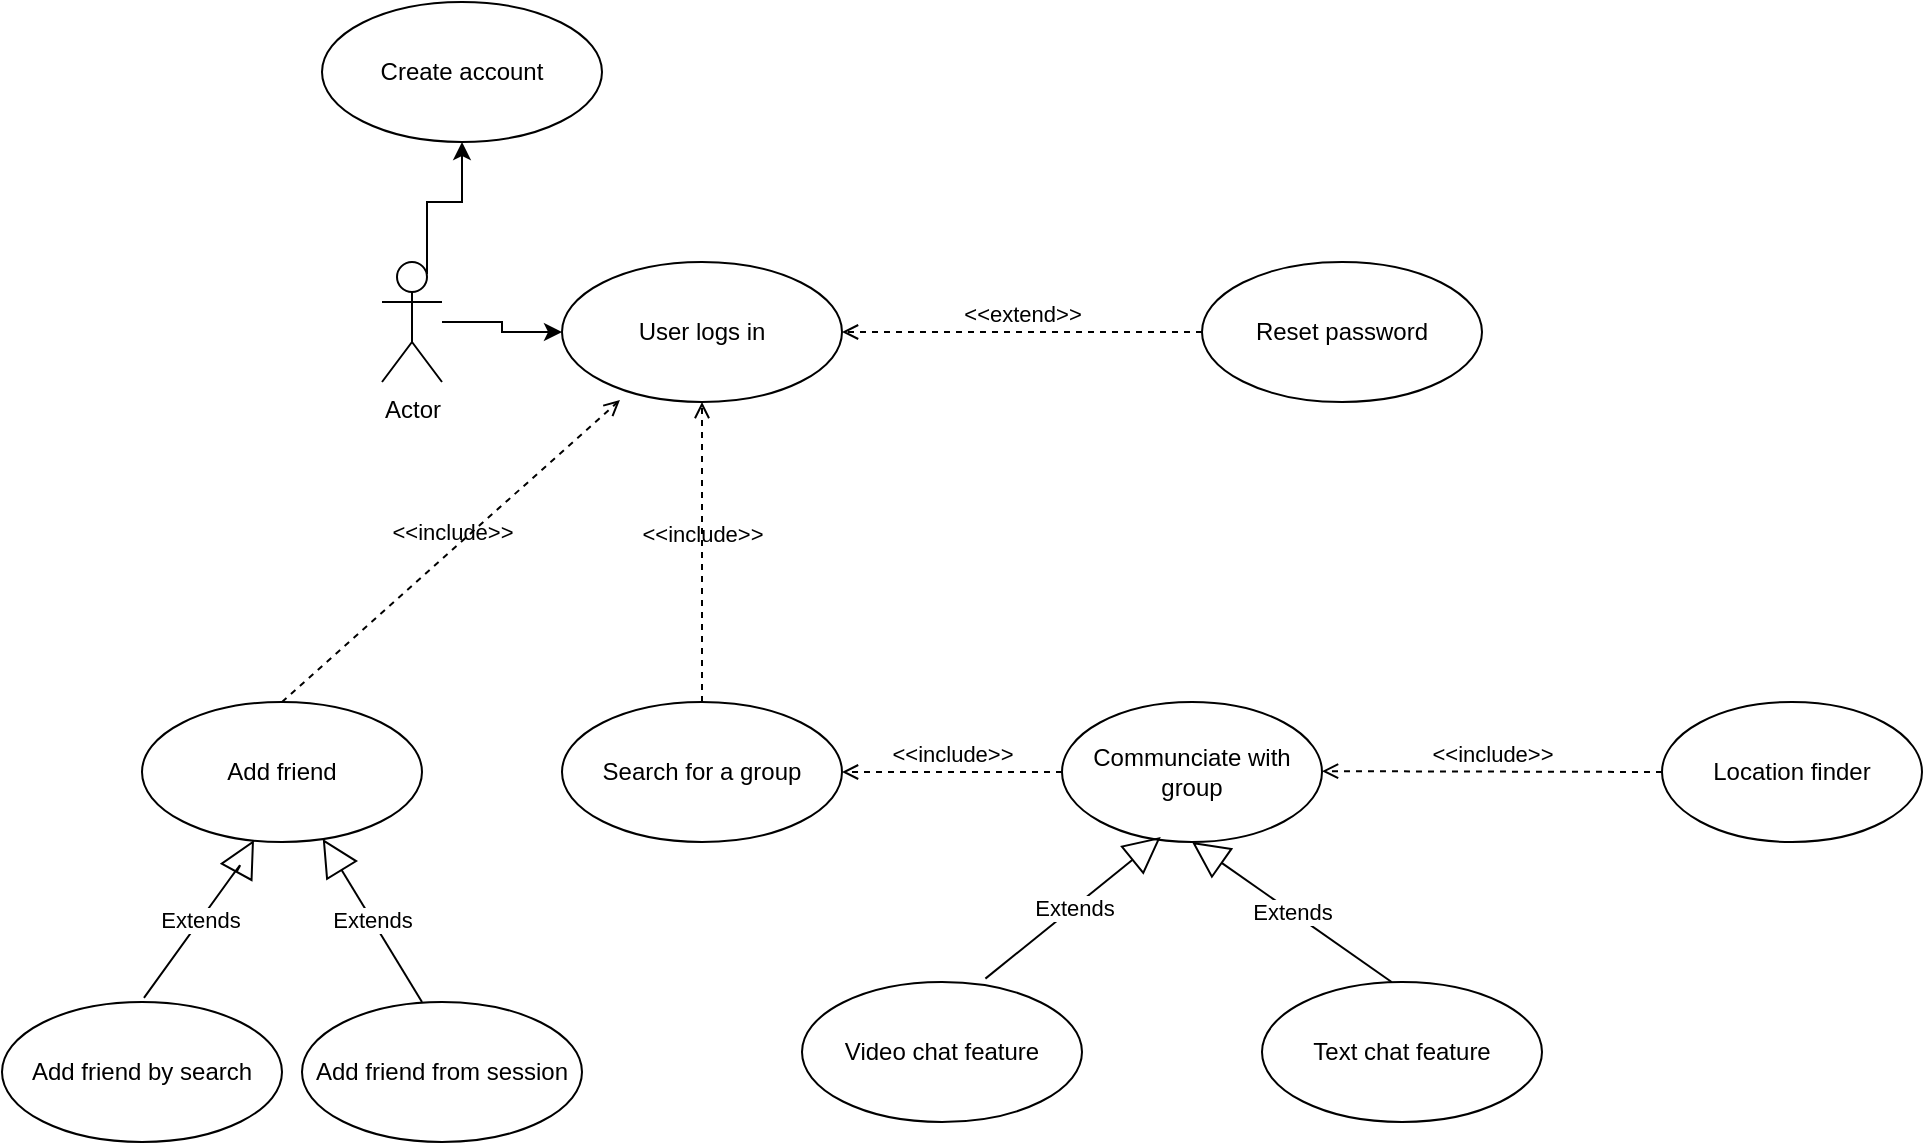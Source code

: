 <mxfile version="14.6.9" type="device" pages="2"><diagram id="uaOBS5MbqIuOaTAf3wFY" name="Use case"><mxGraphModel dx="2035" dy="635" grid="1" gridSize="10" guides="1" tooltips="1" connect="1" arrows="1" fold="1" page="1" pageScale="1" pageWidth="850" pageHeight="1100" math="0" shadow="0"><root><mxCell id="0"/><mxCell id="1" parent="0"/><mxCell id="7E1aEmSK_d1BSZ-TqJb--5" style="edgeStyle=orthogonalEdgeStyle;rounded=0;orthogonalLoop=1;jettySize=auto;html=1;entryX=0;entryY=0.5;entryDx=0;entryDy=0;" parent="1" source="7E1aEmSK_d1BSZ-TqJb--1" target="7E1aEmSK_d1BSZ-TqJb--2" edge="1"><mxGeometry relative="1" as="geometry"/></mxCell><mxCell id="zMrVAINo7WXX_mZyXcqg-2" style="edgeStyle=orthogonalEdgeStyle;rounded=0;orthogonalLoop=1;jettySize=auto;html=1;exitX=0.75;exitY=0.1;exitDx=0;exitDy=0;exitPerimeter=0;" parent="1" source="7E1aEmSK_d1BSZ-TqJb--1" target="zMrVAINo7WXX_mZyXcqg-1" edge="1"><mxGeometry relative="1" as="geometry"/></mxCell><mxCell id="7E1aEmSK_d1BSZ-TqJb--1" value="Actor" style="shape=umlActor;verticalLabelPosition=bottom;verticalAlign=top;html=1;" parent="1" vertex="1"><mxGeometry x="170" y="170" width="30" height="60" as="geometry"/></mxCell><mxCell id="7E1aEmSK_d1BSZ-TqJb--2" value="User logs in" style="ellipse;whiteSpace=wrap;html=1;" parent="1" vertex="1"><mxGeometry x="260" y="170" width="140" height="70" as="geometry"/></mxCell><mxCell id="7E1aEmSK_d1BSZ-TqJb--3" value="&amp;lt;&amp;lt;extend&amp;gt;&amp;gt;" style="html=1;verticalAlign=bottom;labelBackgroundColor=none;endArrow=open;endFill=0;dashed=1;entryX=1;entryY=0.5;entryDx=0;entryDy=0;exitX=0;exitY=0.5;exitDx=0;exitDy=0;" parent="1" source="7E1aEmSK_d1BSZ-TqJb--4" target="7E1aEmSK_d1BSZ-TqJb--2" edge="1"><mxGeometry width="160" relative="1" as="geometry"><mxPoint x="520" y="205" as="sourcePoint"/><mxPoint x="570" y="199.5" as="targetPoint"/></mxGeometry></mxCell><mxCell id="7E1aEmSK_d1BSZ-TqJb--4" value="Reset password" style="ellipse;whiteSpace=wrap;html=1;" parent="1" vertex="1"><mxGeometry x="580" y="170" width="140" height="70" as="geometry"/></mxCell><mxCell id="7E1aEmSK_d1BSZ-TqJb--7" value="Search for a group" style="ellipse;whiteSpace=wrap;html=1;" parent="1" vertex="1"><mxGeometry x="260" y="390" width="140" height="70" as="geometry"/></mxCell><mxCell id="7E1aEmSK_d1BSZ-TqJb--9" value="&amp;lt;&amp;lt;include&amp;gt;&amp;gt;" style="html=1;verticalAlign=bottom;labelBackgroundColor=none;endArrow=open;endFill=0;dashed=1;entryX=0.5;entryY=1;entryDx=0;entryDy=0;exitX=0.5;exitY=0;exitDx=0;exitDy=0;" parent="1" source="7E1aEmSK_d1BSZ-TqJb--7" target="7E1aEmSK_d1BSZ-TqJb--2" edge="1"><mxGeometry width="160" relative="1" as="geometry"><mxPoint x="240" y="330" as="sourcePoint"/><mxPoint x="400" y="330" as="targetPoint"/></mxGeometry></mxCell><mxCell id="zMrVAINo7WXX_mZyXcqg-1" value="Create account" style="ellipse;whiteSpace=wrap;html=1;" parent="1" vertex="1"><mxGeometry x="140" y="40" width="140" height="70" as="geometry"/></mxCell><mxCell id="zMrVAINo7WXX_mZyXcqg-3" value="Add friend" style="ellipse;whiteSpace=wrap;html=1;" parent="1" vertex="1"><mxGeometry x="50" y="390" width="140" height="70" as="geometry"/></mxCell><mxCell id="zMrVAINo7WXX_mZyXcqg-5" value="&amp;lt;&amp;lt;include&amp;gt;&amp;gt;" style="html=1;verticalAlign=bottom;labelBackgroundColor=none;endArrow=open;endFill=0;dashed=1;entryX=0.207;entryY=0.986;entryDx=0;entryDy=0;exitX=0.5;exitY=0;exitDx=0;exitDy=0;entryPerimeter=0;" parent="1" target="7E1aEmSK_d1BSZ-TqJb--2" edge="1"><mxGeometry width="160" relative="1" as="geometry"><mxPoint x="120" y="390" as="sourcePoint"/><mxPoint x="120" y="240" as="targetPoint"/></mxGeometry></mxCell><mxCell id="zMrVAINo7WXX_mZyXcqg-6" value="Add friend from session" style="ellipse;whiteSpace=wrap;html=1;" parent="1" vertex="1"><mxGeometry x="130" y="540" width="140" height="70" as="geometry"/></mxCell><mxCell id="zMrVAINo7WXX_mZyXcqg-10" value="Add friend by search" style="ellipse;whiteSpace=wrap;html=1;" parent="1" vertex="1"><mxGeometry x="-20" y="540" width="140" height="70" as="geometry"/></mxCell><mxCell id="zMrVAINo7WXX_mZyXcqg-12" value="Extends" style="endArrow=block;endSize=16;endFill=0;html=1;exitX=0.507;exitY=-0.029;exitDx=0;exitDy=0;exitPerimeter=0;entryX=0.4;entryY=0.986;entryDx=0;entryDy=0;entryPerimeter=0;" parent="1" source="zMrVAINo7WXX_mZyXcqg-10" target="zMrVAINo7WXX_mZyXcqg-3" edge="1"><mxGeometry width="160" relative="1" as="geometry"><mxPoint x="120" y="500" as="sourcePoint"/><mxPoint x="120" y="470" as="targetPoint"/><Array as="points"><mxPoint x="100" y="470"/></Array></mxGeometry></mxCell><mxCell id="zMrVAINo7WXX_mZyXcqg-13" value="Extends" style="endArrow=block;endSize=16;endFill=0;html=1;" parent="1" target="zMrVAINo7WXX_mZyXcqg-3" edge="1"><mxGeometry width="160" relative="1" as="geometry"><mxPoint x="190" y="540" as="sourcePoint"/><mxPoint x="239.02" y="472.03" as="targetPoint"/></mxGeometry></mxCell><mxCell id="cUDn4vCM3eGwrwIAl95x-1" value="Communciate with group" style="ellipse;whiteSpace=wrap;html=1;" vertex="1" parent="1"><mxGeometry x="510" y="390" width="130" height="70" as="geometry"/></mxCell><mxCell id="cUDn4vCM3eGwrwIAl95x-3" value="&amp;lt;&amp;lt;include&amp;gt;&amp;gt;" style="html=1;verticalAlign=bottom;labelBackgroundColor=none;endArrow=open;endFill=0;dashed=1;entryX=1;entryY=0.5;entryDx=0;entryDy=0;exitX=0;exitY=0.5;exitDx=0;exitDy=0;" edge="1" parent="1" source="cUDn4vCM3eGwrwIAl95x-1" target="7E1aEmSK_d1BSZ-TqJb--7"><mxGeometry width="160" relative="1" as="geometry"><mxPoint x="470" y="600" as="sourcePoint"/><mxPoint x="470" y="450" as="targetPoint"/></mxGeometry></mxCell><mxCell id="cUDn4vCM3eGwrwIAl95x-4" value="Text chat feature" style="ellipse;whiteSpace=wrap;html=1;" vertex="1" parent="1"><mxGeometry x="610" y="530" width="140" height="70" as="geometry"/></mxCell><mxCell id="cUDn4vCM3eGwrwIAl95x-6" value="Extends" style="endArrow=block;endSize=16;endFill=0;html=1;entryX=0.5;entryY=1;entryDx=0;entryDy=0;" edge="1" parent="1" target="cUDn4vCM3eGwrwIAl95x-1"><mxGeometry width="160" relative="1" as="geometry"><mxPoint x="674.81" y="530" as="sourcePoint"/><mxPoint x="625.191" y="448.484" as="targetPoint"/></mxGeometry></mxCell><mxCell id="cUDn4vCM3eGwrwIAl95x-7" value="Video chat feature" style="ellipse;whiteSpace=wrap;html=1;" vertex="1" parent="1"><mxGeometry x="380" y="530" width="140" height="70" as="geometry"/></mxCell><mxCell id="cUDn4vCM3eGwrwIAl95x-8" value="Extends" style="endArrow=block;endSize=16;endFill=0;html=1;exitX=0.655;exitY=-0.024;exitDx=0;exitDy=0;exitPerimeter=0;" edge="1" parent="1" source="cUDn4vCM3eGwrwIAl95x-7"><mxGeometry width="160" relative="1" as="geometry"><mxPoint x="500" y="540" as="sourcePoint"/><mxPoint x="559.38" y="457.48" as="targetPoint"/></mxGeometry></mxCell><mxCell id="cUDn4vCM3eGwrwIAl95x-9" value="Location finder" style="ellipse;whiteSpace=wrap;html=1;" vertex="1" parent="1"><mxGeometry x="810" y="390" width="130" height="70" as="geometry"/></mxCell><mxCell id="cUDn4vCM3eGwrwIAl95x-11" value="&amp;lt;&amp;lt;include&amp;gt;&amp;gt;" style="html=1;verticalAlign=bottom;labelBackgroundColor=none;endArrow=open;endFill=0;dashed=1;entryX=1;entryY=0.5;entryDx=0;entryDy=0;exitX=0;exitY=0.5;exitDx=0;exitDy=0;" edge="1" parent="1" source="cUDn4vCM3eGwrwIAl95x-9"><mxGeometry width="160" relative="1" as="geometry"><mxPoint x="820" y="425" as="sourcePoint"/><mxPoint x="640" y="424.58" as="targetPoint"/></mxGeometry></mxCell></root></mxGraphModel></diagram><diagram id="92PCrvQxFgdEIweWHnPL" name="Main Function State diagram"><mxGraphModel dx="1422" dy="762" grid="1" gridSize="10" guides="1" tooltips="1" connect="1" arrows="1" fold="1" page="1" pageScale="1" pageWidth="850" pageHeight="1100" math="0" shadow="0"><root><mxCell id="cQKc1Al6mHkD4E0z5TyZ-0"/><mxCell id="cQKc1Al6mHkD4E0z5TyZ-1" parent="cQKc1Al6mHkD4E0z5TyZ-0"/><mxCell id="-b7HGRua9qEE_vF6O_ii-1" value="&lt;font style=&quot;font-size: 24px&quot;&gt;How the game search would work&lt;/font&gt;" style="text;html=1;strokeColor=none;fillColor=none;align=center;verticalAlign=middle;whiteSpace=wrap;rounded=0;" vertex="1" parent="cQKc1Al6mHkD4E0z5TyZ-1"><mxGeometry x="220" y="30" width="410" height="50" as="geometry"/></mxCell><mxCell id="-b7HGRua9qEE_vF6O_ii-3" style="edgeStyle=orthogonalEdgeStyle;rounded=0;orthogonalLoop=1;jettySize=auto;html=1;entryX=0;entryY=0.5;entryDx=0;entryDy=0;" edge="1" parent="cQKc1Al6mHkD4E0z5TyZ-1" source="-b7HGRua9qEE_vF6O_ii-2"><mxGeometry relative="1" as="geometry"><mxPoint x="180" y="130" as="targetPoint"/></mxGeometry></mxCell><mxCell id="-b7HGRua9qEE_vF6O_ii-2" value="" style="ellipse;fillColor=#000000;strokeColor=none;" vertex="1" parent="cQKc1Al6mHkD4E0z5TyZ-1"><mxGeometry x="60" y="120" width="30" height="30" as="geometry"/></mxCell><mxCell id="-b7HGRua9qEE_vF6O_ii-4" value="Location Search" style="shape=folder;align=center;verticalAlign=middle;fontStyle=0;tabWidth=100;tabHeight=30;tabPosition=left;html=1;boundedLbl=1;labelInHeader=1;rounded=1;absoluteArcSize=1;arcSize=10;" vertex="1" parent="cQKc1Al6mHkD4E0z5TyZ-1"><mxGeometry x="190" y="100" width="140" height="90" as="geometry"/></mxCell><mxCell id="-b7HGRua9qEE_vF6O_ii-5" value="do/find group of people with optimal location" style="text;html=1;strokeColor=none;fillColor=none;align=center;verticalAlign=middle;whiteSpace=wrap;rounded=0;" vertex="1" parent="cQKc1Al6mHkD4E0z5TyZ-1"><mxGeometry x="205" y="130" width="110" height="60" as="geometry"/></mxCell></root></mxGraphModel></diagram></mxfile>